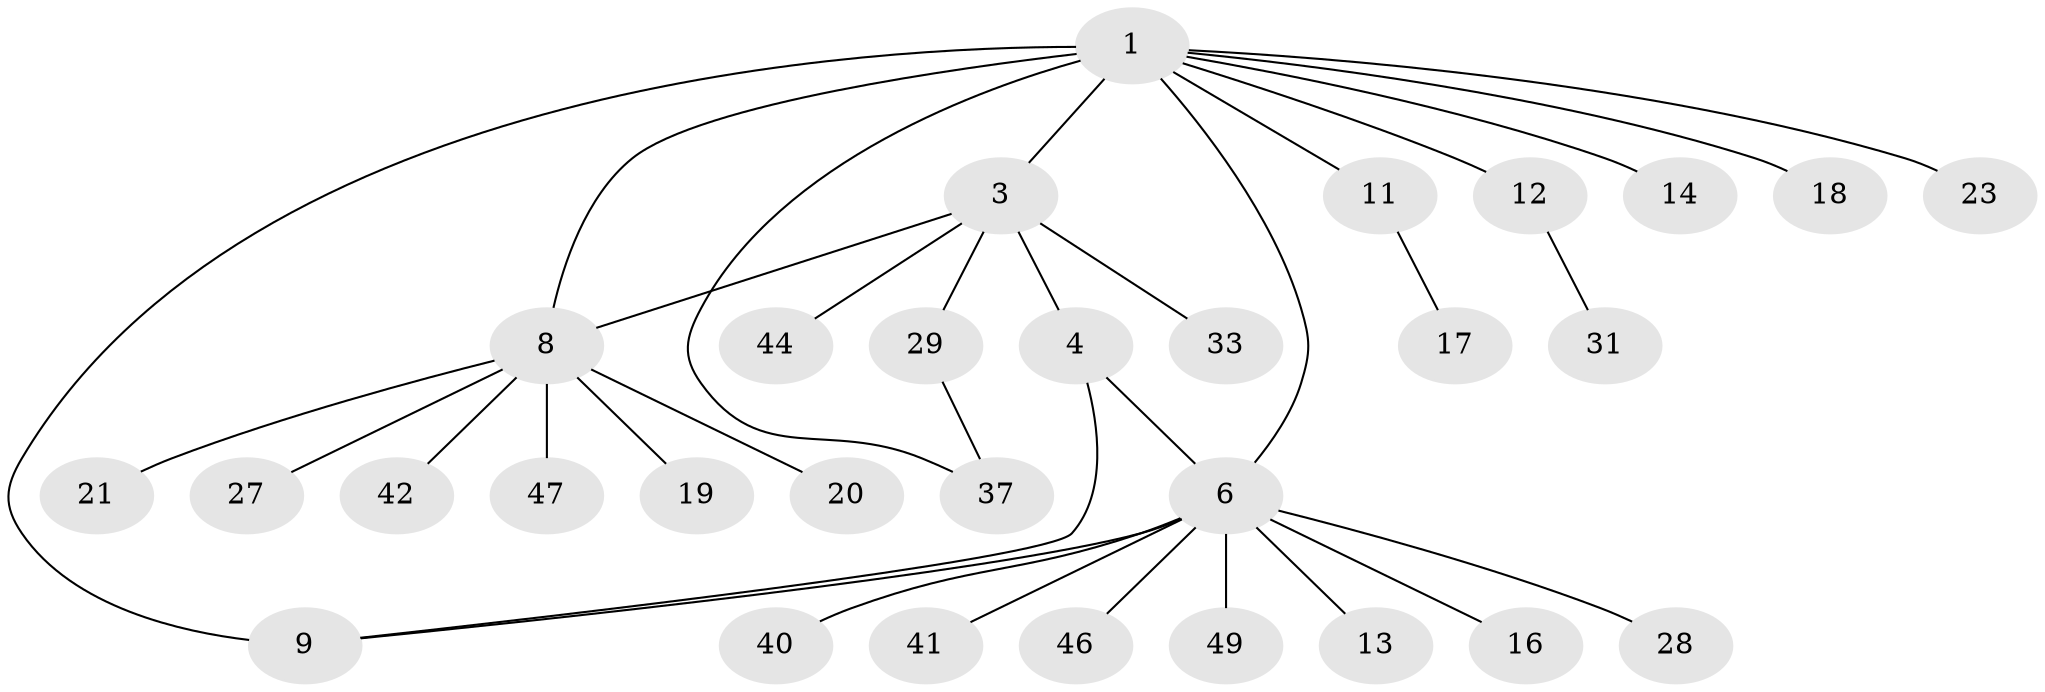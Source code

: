 // original degree distribution, {2: 0.21568627450980393, 10: 0.0196078431372549, 7: 0.0392156862745098, 3: 0.0392156862745098, 6: 0.0196078431372549, 8: 0.0196078431372549, 5: 0.0196078431372549, 11: 0.0196078431372549, 4: 0.0196078431372549, 1: 0.5882352941176471}
// Generated by graph-tools (version 1.1) at 2025/19/03/04/25 18:19:32]
// undirected, 30 vertices, 34 edges
graph export_dot {
graph [start="1"]
  node [color=gray90,style=filled];
  1 [super="+2+5"];
  3 [super="+26"];
  4;
  6 [super="+38+48+10+32"];
  8 [super="+25+15"];
  9;
  11;
  12;
  13 [super="+36"];
  14;
  16 [super="+35"];
  17;
  18;
  19;
  20;
  21;
  23 [super="+24"];
  27;
  28;
  29;
  31;
  33;
  37;
  40;
  41;
  42;
  44;
  46;
  47;
  49 [super="+50"];
  1 -- 3;
  1 -- 37;
  1 -- 8 [weight=2];
  1 -- 9 [weight=2];
  1 -- 11;
  1 -- 12;
  1 -- 18;
  1 -- 23;
  1 -- 6;
  1 -- 14;
  3 -- 4;
  3 -- 8;
  3 -- 29;
  3 -- 33;
  3 -- 44;
  4 -- 6;
  4 -- 9;
  6 -- 13;
  6 -- 16;
  6 -- 49;
  6 -- 40;
  6 -- 9;
  6 -- 28;
  6 -- 46;
  6 -- 41;
  8 -- 19;
  8 -- 20;
  8 -- 21;
  8 -- 27;
  8 -- 42;
  8 -- 47;
  11 -- 17;
  12 -- 31;
  29 -- 37;
}
